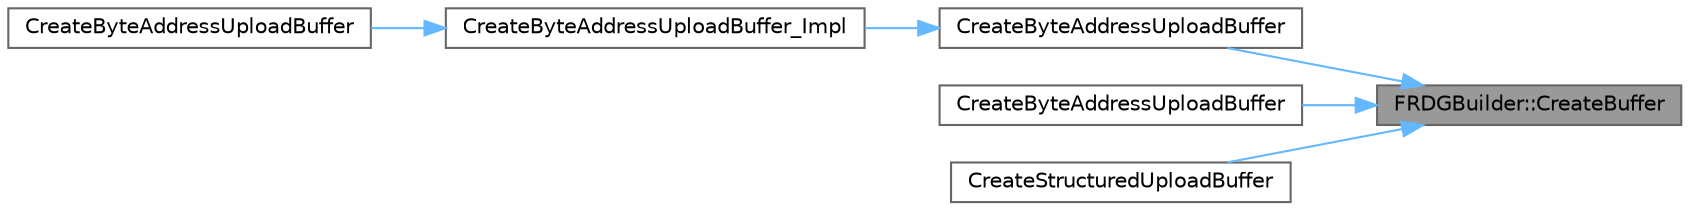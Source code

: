 digraph "FRDGBuilder::CreateBuffer"
{
 // INTERACTIVE_SVG=YES
 // LATEX_PDF_SIZE
  bgcolor="transparent";
  edge [fontname=Helvetica,fontsize=10,labelfontname=Helvetica,labelfontsize=10];
  node [fontname=Helvetica,fontsize=10,shape=box,height=0.2,width=0.4];
  rankdir="RL";
  Node1 [id="Node000001",label="FRDGBuilder::CreateBuffer",height=0.2,width=0.4,color="gray40", fillcolor="grey60", style="filled", fontcolor="black",tooltip="Create graph tracked buffer from a descriptor."];
  Node1 -> Node2 [id="edge1_Node000001_Node000002",dir="back",color="steelblue1",style="solid",tooltip=" "];
  Node2 [id="Node000002",label="CreateByteAddressUploadBuffer",height=0.2,width=0.4,color="grey40", fillcolor="white", style="filled",URL="$d6/d45/RenderGraphUtils_8h.html#a1563bcc889e132a1694cc3551ac564de",tooltip="Helper to create a byte address upload buffer with initial data from a TArray."];
  Node2 -> Node3 [id="edge2_Node000002_Node000003",dir="back",color="steelblue1",style="solid",tooltip=" "];
  Node3 [id="Node000003",label="CreateByteAddressUploadBuffer_Impl",height=0.2,width=0.4,color="grey40", fillcolor="white", style="filled",URL="$d6/d45/RenderGraphUtils_8h.html#a99a3475f31193463b59d62856d6918a2",tooltip="A variant where the TArray is supplied through callbacks."];
  Node3 -> Node4 [id="edge3_Node000003_Node000004",dir="back",color="steelblue1",style="solid",tooltip=" "];
  Node4 [id="Node000004",label="CreateByteAddressUploadBuffer",height=0.2,width=0.4,color="grey40", fillcolor="white", style="filled",URL="$d6/d45/RenderGraphUtils_8h.html#adc39f7d7683b9fb21b851c9dc6f894af",tooltip="Same as the previous function but where the type of the array is automatically inferred,..."];
  Node1 -> Node5 [id="edge4_Node000001_Node000005",dir="back",color="steelblue1",style="solid",tooltip=" "];
  Node5 [id="Node000005",label="CreateByteAddressUploadBuffer",height=0.2,width=0.4,color="grey40", fillcolor="white", style="filled",URL="$d6/d45/RenderGraphUtils_8h.html#ae236cb698d16946251e3d8f29bd7b618",tooltip="A variant where NumElements, InitialData, and InitialDataSize are supplied through callbacks."];
  Node1 -> Node6 [id="edge5_Node000001_Node000006",dir="back",color="steelblue1",style="solid",tooltip=" "];
  Node6 [id="Node000006",label="CreateStructuredUploadBuffer",height=0.2,width=0.4,color="grey40", fillcolor="white", style="filled",URL="$d6/d45/RenderGraphUtils_8h.html#a39f32bfb373017ec13bfbba756e68588",tooltip="Helper to create a structured upload buffer with initial data from a TArray."];
}
